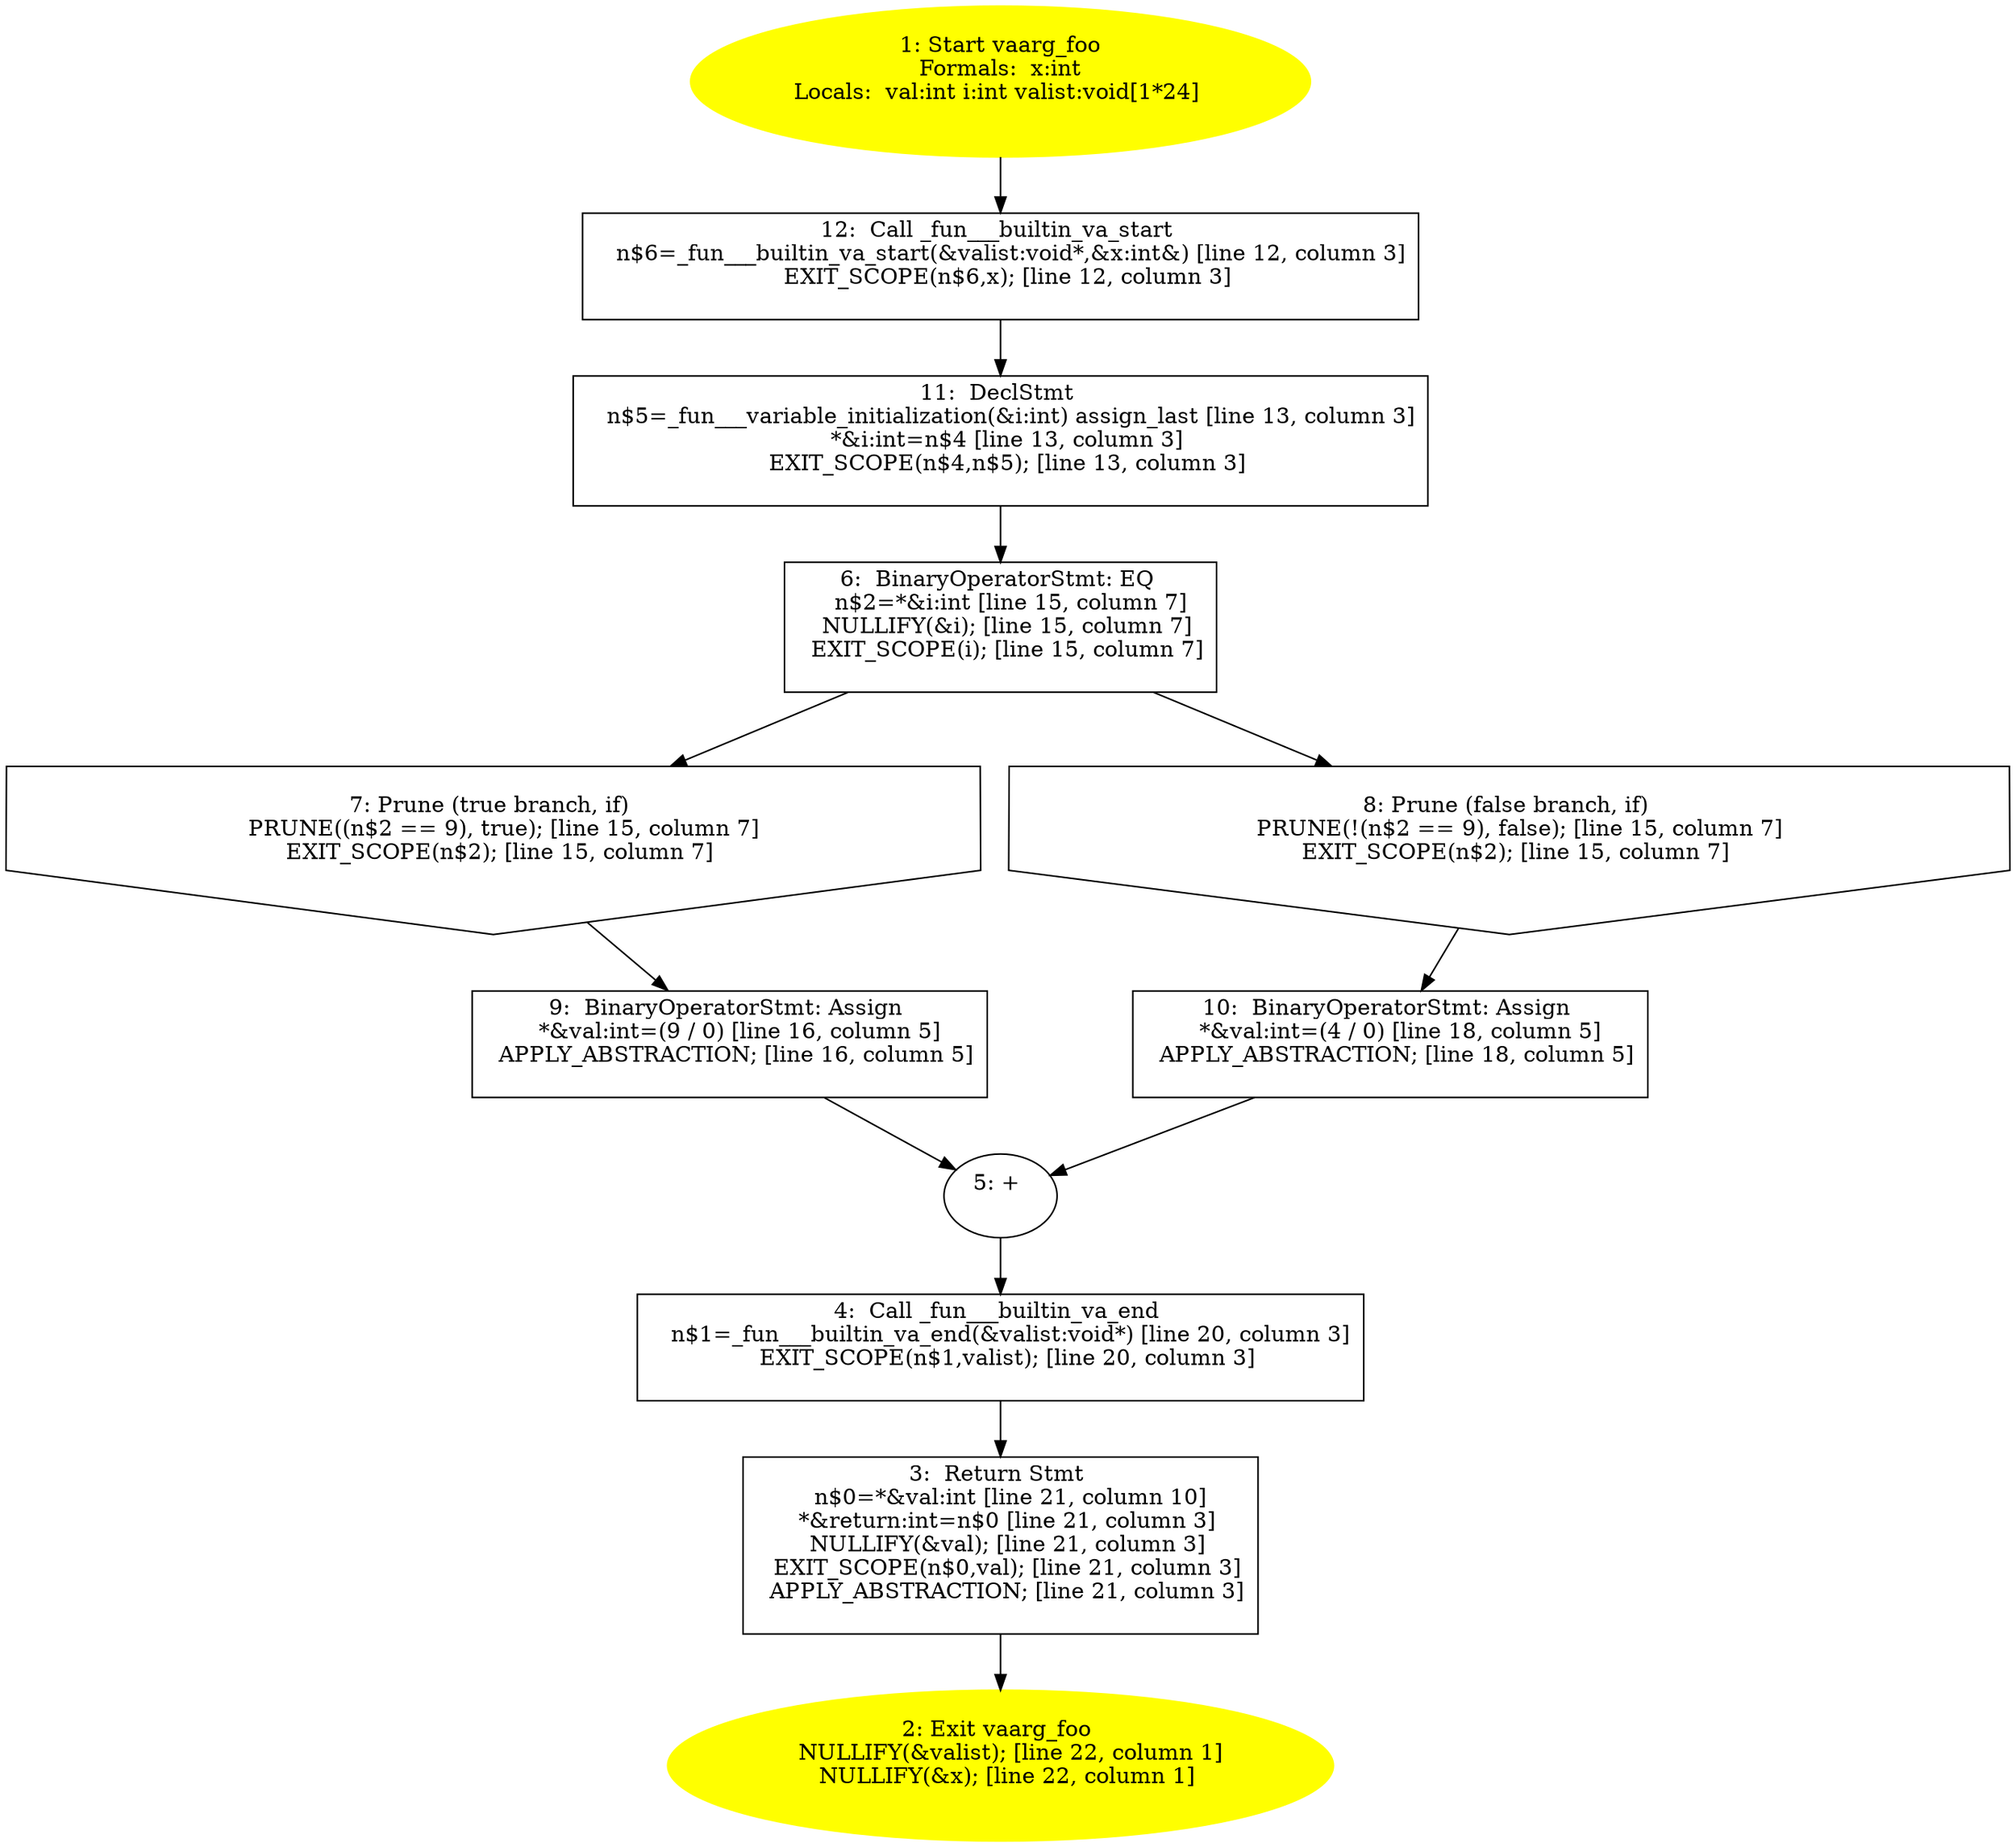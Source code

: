 /* @generated */
digraph cfg {
"vaarg_foo.73af1e8d32c2d09f7488c5fea173b853_1" [label="1: Start vaarg_foo\nFormals:  x:int\nLocals:  val:int i:int valist:void[1*24] \n  " color=yellow style=filled]
	

	 "vaarg_foo.73af1e8d32c2d09f7488c5fea173b853_1" -> "vaarg_foo.73af1e8d32c2d09f7488c5fea173b853_12" ;
"vaarg_foo.73af1e8d32c2d09f7488c5fea173b853_2" [label="2: Exit vaarg_foo \n   NULLIFY(&valist); [line 22, column 1]\n  NULLIFY(&x); [line 22, column 1]\n " color=yellow style=filled]
	

"vaarg_foo.73af1e8d32c2d09f7488c5fea173b853_3" [label="3:  Return Stmt \n   n$0=*&val:int [line 21, column 10]\n  *&return:int=n$0 [line 21, column 3]\n  NULLIFY(&val); [line 21, column 3]\n  EXIT_SCOPE(n$0,val); [line 21, column 3]\n  APPLY_ABSTRACTION; [line 21, column 3]\n " shape="box"]
	

	 "vaarg_foo.73af1e8d32c2d09f7488c5fea173b853_3" -> "vaarg_foo.73af1e8d32c2d09f7488c5fea173b853_2" ;
"vaarg_foo.73af1e8d32c2d09f7488c5fea173b853_4" [label="4:  Call _fun___builtin_va_end \n   n$1=_fun___builtin_va_end(&valist:void*) [line 20, column 3]\n  EXIT_SCOPE(n$1,valist); [line 20, column 3]\n " shape="box"]
	

	 "vaarg_foo.73af1e8d32c2d09f7488c5fea173b853_4" -> "vaarg_foo.73af1e8d32c2d09f7488c5fea173b853_3" ;
"vaarg_foo.73af1e8d32c2d09f7488c5fea173b853_5" [label="5: + \n  " ]
	

	 "vaarg_foo.73af1e8d32c2d09f7488c5fea173b853_5" -> "vaarg_foo.73af1e8d32c2d09f7488c5fea173b853_4" ;
"vaarg_foo.73af1e8d32c2d09f7488c5fea173b853_6" [label="6:  BinaryOperatorStmt: EQ \n   n$2=*&i:int [line 15, column 7]\n  NULLIFY(&i); [line 15, column 7]\n  EXIT_SCOPE(i); [line 15, column 7]\n " shape="box"]
	

	 "vaarg_foo.73af1e8d32c2d09f7488c5fea173b853_6" -> "vaarg_foo.73af1e8d32c2d09f7488c5fea173b853_7" ;
	 "vaarg_foo.73af1e8d32c2d09f7488c5fea173b853_6" -> "vaarg_foo.73af1e8d32c2d09f7488c5fea173b853_8" ;
"vaarg_foo.73af1e8d32c2d09f7488c5fea173b853_7" [label="7: Prune (true branch, if) \n   PRUNE((n$2 == 9), true); [line 15, column 7]\n  EXIT_SCOPE(n$2); [line 15, column 7]\n " shape="invhouse"]
	

	 "vaarg_foo.73af1e8d32c2d09f7488c5fea173b853_7" -> "vaarg_foo.73af1e8d32c2d09f7488c5fea173b853_9" ;
"vaarg_foo.73af1e8d32c2d09f7488c5fea173b853_8" [label="8: Prune (false branch, if) \n   PRUNE(!(n$2 == 9), false); [line 15, column 7]\n  EXIT_SCOPE(n$2); [line 15, column 7]\n " shape="invhouse"]
	

	 "vaarg_foo.73af1e8d32c2d09f7488c5fea173b853_8" -> "vaarg_foo.73af1e8d32c2d09f7488c5fea173b853_10" ;
"vaarg_foo.73af1e8d32c2d09f7488c5fea173b853_9" [label="9:  BinaryOperatorStmt: Assign \n   *&val:int=(9 / 0) [line 16, column 5]\n  APPLY_ABSTRACTION; [line 16, column 5]\n " shape="box"]
	

	 "vaarg_foo.73af1e8d32c2d09f7488c5fea173b853_9" -> "vaarg_foo.73af1e8d32c2d09f7488c5fea173b853_5" ;
"vaarg_foo.73af1e8d32c2d09f7488c5fea173b853_10" [label="10:  BinaryOperatorStmt: Assign \n   *&val:int=(4 / 0) [line 18, column 5]\n  APPLY_ABSTRACTION; [line 18, column 5]\n " shape="box"]
	

	 "vaarg_foo.73af1e8d32c2d09f7488c5fea173b853_10" -> "vaarg_foo.73af1e8d32c2d09f7488c5fea173b853_5" ;
"vaarg_foo.73af1e8d32c2d09f7488c5fea173b853_11" [label="11:  DeclStmt \n   n$5=_fun___variable_initialization(&i:int) assign_last [line 13, column 3]\n  *&i:int=n$4 [line 13, column 3]\n  EXIT_SCOPE(n$4,n$5); [line 13, column 3]\n " shape="box"]
	

	 "vaarg_foo.73af1e8d32c2d09f7488c5fea173b853_11" -> "vaarg_foo.73af1e8d32c2d09f7488c5fea173b853_6" ;
"vaarg_foo.73af1e8d32c2d09f7488c5fea173b853_12" [label="12:  Call _fun___builtin_va_start \n   n$6=_fun___builtin_va_start(&valist:void*,&x:int&) [line 12, column 3]\n  EXIT_SCOPE(n$6,x); [line 12, column 3]\n " shape="box"]
	

	 "vaarg_foo.73af1e8d32c2d09f7488c5fea173b853_12" -> "vaarg_foo.73af1e8d32c2d09f7488c5fea173b853_11" ;
}
